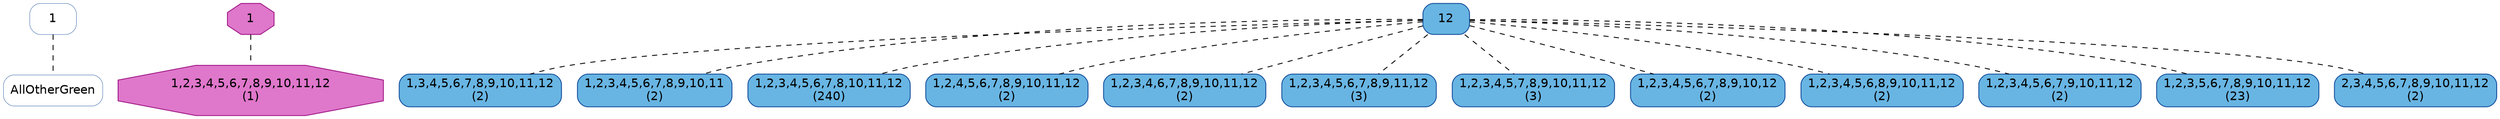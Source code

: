 
    graph{
    rankdir=TB
    edge [style=dashed]
    n0 [color="#134d9c", style=rounded, shape=box, fontname="Helvetica", penwidth=0.4, label=1];
n1 [color="#134d9c", style=rounded, shape=box, fontname="Helvetica", penwidth=0.4, label="AllOtherGreen"];
n0 -- n1;
n2 [shape=octagon, fillcolor="#df77cb", fontname="Helvetica", color="#9f1684", style=filled, label=1];
n3 [shape=octagon, fillcolor="#df77cb", fontname="Helvetica", color="#9f1684", style=filled, label="1,2,3,4,5,6,7,8,9,10,11,12\n(1)"];
n2 -- n3;
n4 [style="rounded,filled", color="#134d9c", shape=box, fontname="Helvetica", fillcolor="#68b5e3", label=12];
n5 [style="rounded,filled", color="#134d9c", shape=box, fontname="Helvetica", fillcolor="#68b5e3", label="1,3,4,5,6,7,8,9,10,11,12\n(2)"];
n4 -- n5;
n6 [style="rounded,filled", color="#134d9c", shape=box, fontname="Helvetica", fillcolor="#68b5e3", label="1,2,3,4,5,6,7,8,9,10,11\n(2)"];
n4 -- n6;
n7 [style="rounded,filled", color="#134d9c", shape=box, fontname="Helvetica", fillcolor="#68b5e3", label="1,2,3,4,5,6,7,8,10,11,12\n(240)"];
n4 -- n7;
n8 [style="rounded,filled", color="#134d9c", shape=box, fontname="Helvetica", fillcolor="#68b5e3", label="1,2,4,5,6,7,8,9,10,11,12\n(2)"];
n4 -- n8;
n9 [style="rounded,filled", color="#134d9c", shape=box, fontname="Helvetica", fillcolor="#68b5e3", label="1,2,3,4,6,7,8,9,10,11,12\n(2)"];
n4 -- n9;
n10 [style="rounded,filled", color="#134d9c", shape=box, fontname="Helvetica", fillcolor="#68b5e3", label="1,2,3,4,5,6,7,8,9,11,12\n(3)"];
n4 -- n10;
n11 [style="rounded,filled", color="#134d9c", shape=box, fontname="Helvetica", fillcolor="#68b5e3", label="1,2,3,4,5,7,8,9,10,11,12\n(3)"];
n4 -- n11;
n12 [style="rounded,filled", color="#134d9c", shape=box, fontname="Helvetica", fillcolor="#68b5e3", label="1,2,3,4,5,6,7,8,9,10,12\n(2)"];
n4 -- n12;
n13 [style="rounded,filled", color="#134d9c", shape=box, fontname="Helvetica", fillcolor="#68b5e3", label="1,2,3,4,5,6,8,9,10,11,12\n(2)"];
n4 -- n13;
n14 [style="rounded,filled", color="#134d9c", shape=box, fontname="Helvetica", fillcolor="#68b5e3", label="1,2,3,4,5,6,7,9,10,11,12\n(2)"];
n4 -- n14;
n15 [style="rounded,filled", color="#134d9c", shape=box, fontname="Helvetica", fillcolor="#68b5e3", label="1,2,3,5,6,7,8,9,10,11,12\n(23)"];
n4 -- n15;
n16 [style="rounded,filled", color="#134d9c", shape=box, fontname="Helvetica", fillcolor="#68b5e3", label="2,3,4,5,6,7,8,9,10,11,12\n(2)"];
n4 -- n16;

    }
            